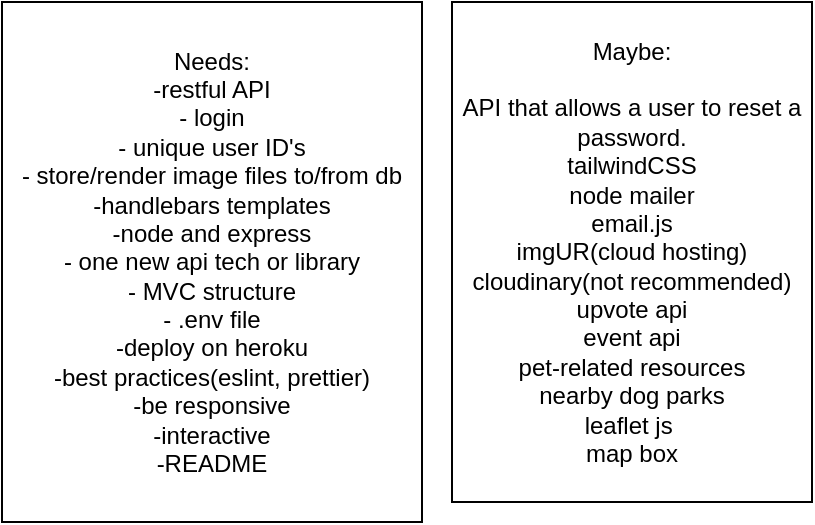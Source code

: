 <mxfile>
    <diagram id="H-Xk3k1YOWCcV0c82pGs" name="Page-1">
        <mxGraphModel dx="796" dy="540" grid="1" gridSize="10" guides="1" tooltips="1" connect="1" arrows="1" fold="1" page="1" pageScale="1" pageWidth="850" pageHeight="1100" math="0" shadow="0">
            <root>
                <mxCell id="0"/>
                <mxCell id="1" parent="0"/>
                <mxCell id="2" value="Needs:&lt;br&gt;-restful API&lt;br&gt;- login&lt;br&gt;- unique user ID's&lt;br&gt;- store/render image files to/from db&lt;br&gt;-handlebars templates&lt;br&gt;-node and express&lt;br&gt;- one new api tech or library&lt;br&gt;- MVC structure&lt;br&gt;- .env file&lt;br&gt;-deploy on heroku&lt;br&gt;-best practices(eslint, prettier)&lt;br&gt;-be responsive&lt;br&gt;-interactive&lt;br&gt;-README" style="rounded=0;whiteSpace=wrap;html=1;" parent="1" vertex="1">
                    <mxGeometry x="20" y="5" width="210" height="260" as="geometry"/>
                </mxCell>
                <mxCell id="3" value="Maybe:&lt;br&gt;&lt;br&gt;API that allows a user to reset a password.&lt;br&gt;tailwindCSS&lt;br&gt;node mailer&lt;br&gt;email.js&lt;br&gt;imgUR(cloud hosting)&lt;br&gt;cloudinary(not recommended)&lt;br&gt;upvote api&lt;br&gt;event api&lt;br&gt;pet-related resources&lt;br&gt;nearby dog parks&lt;br&gt;leaflet js&amp;nbsp;&lt;br&gt;map box" style="rounded=0;whiteSpace=wrap;html=1;" parent="1" vertex="1">
                    <mxGeometry x="245" y="5" width="180" height="250" as="geometry"/>
                </mxCell>
            </root>
        </mxGraphModel>
    </diagram>
    <diagram id="1QjXLN4vIg7KYkwwAsSu" name="Page-2">
        <mxGraphModel dx="796" dy="324" grid="1" gridSize="10" guides="1" tooltips="1" connect="1" arrows="1" fold="1" page="1" pageScale="1" pageWidth="850" pageHeight="1100" math="0" shadow="0">
            <root>
                <mxCell id="D4h_o2BqiFLex2grdDVz-0"/>
                <mxCell id="D4h_o2BqiFLex2grdDVz-1" parent="D4h_o2BqiFLex2grdDVz-0"/>
                <mxCell id="D4h_o2BqiFLex2grdDVz-2" value="User:&lt;br&gt;&lt;br&gt;first_name:&lt;br&gt;last_name:&lt;br&gt;email:&lt;br&gt;password:&lt;br&gt;uuid:&lt;br&gt;hasMany(Pet):&lt;br&gt;" style="whiteSpace=wrap;html=1;" parent="D4h_o2BqiFLex2grdDVz-1" vertex="1">
                    <mxGeometry x="10" y="10" width="130" height="190" as="geometry"/>
                </mxCell>
                <mxCell id="D4h_o2BqiFLex2grdDVz-3" value="Pet&lt;br&gt;&lt;br&gt;hasOne(User):&lt;br&gt;name:&lt;br&gt;profilePicture:&lt;br&gt;uuid:&lt;br&gt;hasMany(Post):" style="whiteSpace=wrap;html=1;" parent="D4h_o2BqiFLex2grdDVz-1" vertex="1">
                    <mxGeometry x="150" y="10" width="120" height="190" as="geometry"/>
                </mxCell>
                <mxCell id="D4h_o2BqiFLex2grdDVz-4" value="Post&lt;br&gt;&lt;br&gt;hasOne(Pet):&lt;br&gt;description:&lt;br&gt;picture:&lt;br&gt;time_posted:&lt;br&gt;uuid:&lt;br&gt;hasMany(comments):" style="whiteSpace=wrap;html=1;" parent="D4h_o2BqiFLex2grdDVz-1" vertex="1">
                    <mxGeometry x="280" y="10" width="120" height="190" as="geometry"/>
                </mxCell>
                <mxCell id="D4h_o2BqiFLex2grdDVz-5" value="Comments&lt;br&gt;&lt;br&gt;hasOne(Post):&lt;br&gt;hasOne(User):&lt;br&gt;time_posted:&lt;br&gt;uuid:&lt;br&gt;" style="rounded=0;whiteSpace=wrap;html=1;" parent="D4h_o2BqiFLex2grdDVz-1" vertex="1">
                    <mxGeometry x="410" y="10" width="120" height="190" as="geometry"/>
                </mxCell>
            </root>
        </mxGraphModel>
    </diagram>
    <diagram id="9_JSVZFjx3-Lj_ln8djF" name="front-end">
        <mxGraphModel dx="796" dy="540" grid="1" gridSize="10" guides="1" tooltips="1" connect="1" arrows="1" fold="1" page="1" pageScale="1" pageWidth="850" pageHeight="1100" math="0" shadow="0">
            <root>
                <mxCell id="KSY1Kh2H-J88OaxFjKRX-0"/>
                <mxCell id="KSY1Kh2H-J88OaxFjKRX-1" parent="KSY1Kh2H-J88OaxFjKRX-0"/>
                <mxCell id="J1A_pbrt5wTApEITBI9G-9" style="edgeStyle=none;html=1;entryX=0.5;entryY=0;entryDx=0;entryDy=0;startArrow=none;" edge="1" parent="KSY1Kh2H-J88OaxFjKRX-1" source="J1A_pbrt5wTApEITBI9G-21" target="J1A_pbrt5wTApEITBI9G-4">
                    <mxGeometry relative="1" as="geometry"/>
                </mxCell>
                <mxCell id="J1A_pbrt5wTApEITBI9G-22" value="" style="edgeStyle=none;html=1;" edge="1" parent="KSY1Kh2H-J88OaxFjKRX-1" source="J1A_pbrt5wTApEITBI9G-1" target="J1A_pbrt5wTApEITBI9G-21">
                    <mxGeometry relative="1" as="geometry"/>
                </mxCell>
                <mxCell id="J1A_pbrt5wTApEITBI9G-1" value="client:&lt;br&gt;" style="rounded=0;whiteSpace=wrap;html=1;" vertex="1" parent="KSY1Kh2H-J88OaxFjKRX-1">
                    <mxGeometry x="10" y="10" width="120" height="30" as="geometry"/>
                </mxCell>
                <mxCell id="J1A_pbrt5wTApEITBI9G-6" style="edgeStyle=none;html=1;entryX=0;entryY=0.5;entryDx=0;entryDy=0;" edge="1" parent="KSY1Kh2H-J88OaxFjKRX-1" source="J1A_pbrt5wTApEITBI9G-3">
                    <mxGeometry relative="1" as="geometry">
                        <mxPoint x="160" y="315" as="targetPoint"/>
                    </mxGeometry>
                </mxCell>
                <mxCell id="J1A_pbrt5wTApEITBI9G-28" value="" style="edgeStyle=none;html=1;" edge="1" parent="KSY1Kh2H-J88OaxFjKRX-1" source="J1A_pbrt5wTApEITBI9G-3" target="J1A_pbrt5wTApEITBI9G-27">
                    <mxGeometry relative="1" as="geometry"/>
                </mxCell>
                <mxCell id="J1A_pbrt5wTApEITBI9G-30" value="" style="edgeStyle=none;html=1;" edge="1" parent="KSY1Kh2H-J88OaxFjKRX-1" source="J1A_pbrt5wTApEITBI9G-3" target="J1A_pbrt5wTApEITBI9G-29">
                    <mxGeometry relative="1" as="geometry"/>
                </mxCell>
                <mxCell id="J1A_pbrt5wTApEITBI9G-3" value="login page&lt;br&gt;" style="whiteSpace=wrap;html=1;" vertex="1" parent="KSY1Kh2H-J88OaxFjKRX-1">
                    <mxGeometry x="10" y="290" width="120" height="50" as="geometry"/>
                </mxCell>
                <mxCell id="J1A_pbrt5wTApEITBI9G-13" value="" style="edgeStyle=none;html=1;" edge="1" parent="KSY1Kh2H-J88OaxFjKRX-1" source="J1A_pbrt5wTApEITBI9G-4" target="J1A_pbrt5wTApEITBI9G-12">
                    <mxGeometry relative="1" as="geometry"/>
                </mxCell>
                <mxCell id="J1A_pbrt5wTApEITBI9G-44" value="" style="edgeStyle=none;html=1;" edge="1" parent="KSY1Kh2H-J88OaxFjKRX-1" source="J1A_pbrt5wTApEITBI9G-4" target="J1A_pbrt5wTApEITBI9G-43">
                    <mxGeometry relative="1" as="geometry"/>
                </mxCell>
                <mxCell id="J1A_pbrt5wTApEITBI9G-4" value="browse pets page&lt;br&gt;/pets" style="rounded=0;whiteSpace=wrap;html=1;" vertex="1" parent="KSY1Kh2H-J88OaxFjKRX-1">
                    <mxGeometry x="10" y="140" width="120" height="60" as="geometry"/>
                </mxCell>
                <mxCell id="J1A_pbrt5wTApEITBI9G-14" style="edgeStyle=none;html=1;" edge="1" parent="KSY1Kh2H-J88OaxFjKRX-1" source="J1A_pbrt5wTApEITBI9G-12" target="J1A_pbrt5wTApEITBI9G-3">
                    <mxGeometry relative="1" as="geometry"/>
                </mxCell>
                <mxCell id="J1A_pbrt5wTApEITBI9G-38" value="" style="edgeStyle=none;html=1;" edge="1" parent="KSY1Kh2H-J88OaxFjKRX-1" source="J1A_pbrt5wTApEITBI9G-12" target="J1A_pbrt5wTApEITBI9G-37">
                    <mxGeometry relative="1" as="geometry"/>
                </mxCell>
                <mxCell id="J1A_pbrt5wTApEITBI9G-12" value="login" style="ellipse;whiteSpace=wrap;html=1;rounded=0;" vertex="1" parent="KSY1Kh2H-J88OaxFjKRX-1">
                    <mxGeometry x="25" y="220" width="85" height="45" as="geometry"/>
                </mxCell>
                <mxCell id="J1A_pbrt5wTApEITBI9G-21" value="defaults to browse pets" style="ellipse;whiteSpace=wrap;html=1;rounded=0;" vertex="1" parent="KSY1Kh2H-J88OaxFjKRX-1">
                    <mxGeometry x="10" y="60" width="120" height="50" as="geometry"/>
                </mxCell>
                <mxCell id="J1A_pbrt5wTApEITBI9G-23" value="" style="edgeStyle=none;html=1;entryX=0.5;entryY=0;entryDx=0;entryDy=0;endArrow=none;" edge="1" parent="KSY1Kh2H-J88OaxFjKRX-1" source="J1A_pbrt5wTApEITBI9G-1" target="J1A_pbrt5wTApEITBI9G-21">
                    <mxGeometry relative="1" as="geometry">
                        <mxPoint x="70" y="40" as="sourcePoint"/>
                        <mxPoint x="70" y="140" as="targetPoint"/>
                    </mxGeometry>
                </mxCell>
                <mxCell id="J1A_pbrt5wTApEITBI9G-40" value="" style="edgeStyle=none;html=1;" edge="1" parent="KSY1Kh2H-J88OaxFjKRX-1" source="J1A_pbrt5wTApEITBI9G-25" target="J1A_pbrt5wTApEITBI9G-39">
                    <mxGeometry relative="1" as="geometry"/>
                </mxCell>
                <mxCell id="J1A_pbrt5wTApEITBI9G-25" value="&lt;br&gt;&lt;br&gt;&lt;span style=&quot;color: rgb(240 , 240 , 240) ; font-family: &amp;#34;helvetica&amp;#34; ; font-size: 12px ; font-style: normal ; font-weight: 400 ; letter-spacing: normal ; text-align: center ; text-indent: 0px ; text-transform: none ; word-spacing: 0px ; background-color: rgb(42 , 42 , 42) ; display: inline ; float: none&quot;&gt;successful login&lt;/span&gt;&lt;br style=&quot;color: rgb(240 , 240 , 240) ; font-family: &amp;#34;helvetica&amp;#34; ; font-size: 12px ; font-style: normal ; font-weight: 400 ; letter-spacing: normal ; text-align: center ; text-indent: 0px ; text-transform: none ; word-spacing: 0px ; background-color: rgb(42 , 42 , 42)&quot;&gt;&lt;br&gt;" style="ellipse;whiteSpace=wrap;html=1;rounded=0;" vertex="1" parent="KSY1Kh2H-J88OaxFjKRX-1">
                    <mxGeometry x="310" y="285" width="120" height="60" as="geometry"/>
                </mxCell>
                <mxCell id="J1A_pbrt5wTApEITBI9G-32" style="edgeStyle=none;html=1;exitX=1;exitY=0.5;exitDx=0;exitDy=0;entryX=0;entryY=0.5;entryDx=0;entryDy=0;" edge="1" parent="KSY1Kh2H-J88OaxFjKRX-1" source="J1A_pbrt5wTApEITBI9G-27" target="J1A_pbrt5wTApEITBI9G-25">
                    <mxGeometry relative="1" as="geometry"/>
                </mxCell>
                <mxCell id="J1A_pbrt5wTApEITBI9G-34" value="" style="edgeStyle=none;html=1;" edge="1" parent="KSY1Kh2H-J88OaxFjKRX-1" source="J1A_pbrt5wTApEITBI9G-27" target="J1A_pbrt5wTApEITBI9G-33">
                    <mxGeometry relative="1" as="geometry"/>
                </mxCell>
                <mxCell id="J1A_pbrt5wTApEITBI9G-27" value="&#10;&#10;&lt;span style=&quot;color: rgb(240, 240, 240); font-family: helvetica; font-size: 12px; font-style: normal; font-weight: 400; letter-spacing: normal; text-align: center; text-indent: 0px; text-transform: none; word-spacing: 0px; background-color: rgb(42, 42, 42); display: inline; float: none;&quot;&gt;submit&lt;/span&gt;&lt;br style=&quot;color: rgb(240, 240, 240); font-family: helvetica; font-size: 12px; font-style: normal; font-weight: 400; letter-spacing: normal; text-align: center; text-indent: 0px; text-transform: none; word-spacing: 0px; background-color: rgb(42, 42, 42);&quot;&gt;&lt;span style=&quot;color: rgb(240, 240, 240); font-family: helvetica; font-size: 12px; font-style: normal; font-weight: 400; letter-spacing: normal; text-align: center; text-indent: 0px; text-transform: none; word-spacing: 0px; background-color: rgb(42, 42, 42); display: inline; float: none;&quot;&gt;username/pw req&lt;/span&gt;&#10;&#10;" style="ellipse;whiteSpace=wrap;html=1;" vertex="1" parent="KSY1Kh2H-J88OaxFjKRX-1">
                    <mxGeometry x="160" y="285" width="120" height="60" as="geometry"/>
                </mxCell>
                <mxCell id="J1A_pbrt5wTApEITBI9G-29" value="&#10;&#10;&lt;span style=&quot;color: rgb(240, 240, 240); font-family: helvetica; font-size: 12px; font-style: normal; font-weight: 400; letter-spacing: normal; text-align: center; text-indent: 0px; text-transform: none; word-spacing: 0px; background-color: rgb(42, 42, 42); display: inline; float: none;&quot;&gt;request password reset&lt;/span&gt;&#10;&#10;" style="ellipse;whiteSpace=wrap;html=1;" vertex="1" parent="KSY1Kh2H-J88OaxFjKRX-1">
                    <mxGeometry x="10" y="360" width="120" height="60" as="geometry"/>
                </mxCell>
                <mxCell id="J1A_pbrt5wTApEITBI9G-35" style="edgeStyle=none;html=1;entryX=1;entryY=0;entryDx=0;entryDy=0;" edge="1" parent="KSY1Kh2H-J88OaxFjKRX-1" source="J1A_pbrt5wTApEITBI9G-33" target="J1A_pbrt5wTApEITBI9G-3">
                    <mxGeometry relative="1" as="geometry"/>
                </mxCell>
                <mxCell id="J1A_pbrt5wTApEITBI9G-33" value="unsuccessful attempt" style="ellipse;whiteSpace=wrap;html=1;" vertex="1" parent="KSY1Kh2H-J88OaxFjKRX-1">
                    <mxGeometry x="160" y="212.5" width="120" height="57.5" as="geometry"/>
                </mxCell>
                <mxCell id="J1A_pbrt5wTApEITBI9G-41" value="" style="edgeStyle=none;html=1;" edge="1" parent="KSY1Kh2H-J88OaxFjKRX-1" source="J1A_pbrt5wTApEITBI9G-37" target="J1A_pbrt5wTApEITBI9G-39">
                    <mxGeometry relative="1" as="geometry"/>
                </mxCell>
                <mxCell id="J1A_pbrt5wTApEITBI9G-37" value="user logged in" style="ellipse;whiteSpace=wrap;html=1;rounded=0;" vertex="1" parent="KSY1Kh2H-J88OaxFjKRX-1">
                    <mxGeometry x="160" y="140" width="120" height="60" as="geometry"/>
                </mxCell>
                <mxCell id="J1A_pbrt5wTApEITBI9G-50" style="edgeStyle=none;html=1;" edge="1" parent="KSY1Kh2H-J88OaxFjKRX-1" source="J1A_pbrt5wTApEITBI9G-39" target="J1A_pbrt5wTApEITBI9G-47">
                    <mxGeometry relative="1" as="geometry"/>
                </mxCell>
                <mxCell id="J1A_pbrt5wTApEITBI9G-51" style="edgeStyle=none;html=1;exitX=0;exitY=0;exitDx=0;exitDy=0;" edge="1" parent="KSY1Kh2H-J88OaxFjKRX-1" source="J1A_pbrt5wTApEITBI9G-39" target="J1A_pbrt5wTApEITBI9G-43">
                    <mxGeometry relative="1" as="geometry"/>
                </mxCell>
                <mxCell id="J1A_pbrt5wTApEITBI9G-39" value="dashboard page" style="whiteSpace=wrap;html=1;rounded=0;" vertex="1" parent="KSY1Kh2H-J88OaxFjKRX-1">
                    <mxGeometry x="310" y="145" width="120" height="60" as="geometry"/>
                </mxCell>
                <mxCell id="J1A_pbrt5wTApEITBI9G-46" value="" style="edgeStyle=none;html=1;" edge="1" parent="KSY1Kh2H-J88OaxFjKRX-1" source="J1A_pbrt5wTApEITBI9G-43" target="J1A_pbrt5wTApEITBI9G-45">
                    <mxGeometry relative="1" as="geometry"/>
                </mxCell>
                <mxCell id="J1A_pbrt5wTApEITBI9G-43" value="view" style="ellipse;whiteSpace=wrap;html=1;rounded=0;" vertex="1" parent="KSY1Kh2H-J88OaxFjKRX-1">
                    <mxGeometry x="160" y="55" width="120" height="60" as="geometry"/>
                </mxCell>
                <mxCell id="J1A_pbrt5wTApEITBI9G-48" value="" style="edgeStyle=none;html=1;" edge="1" parent="KSY1Kh2H-J88OaxFjKRX-1" source="J1A_pbrt5wTApEITBI9G-45" target="J1A_pbrt5wTApEITBI9G-47">
                    <mxGeometry relative="1" as="geometry"/>
                </mxCell>
                <mxCell id="J1A_pbrt5wTApEITBI9G-45" value="pet/:id page" style="whiteSpace=wrap;html=1;rounded=0;" vertex="1" parent="KSY1Kh2H-J88OaxFjKRX-1">
                    <mxGeometry x="310" y="55" width="120" height="60" as="geometry"/>
                </mxCell>
                <mxCell id="J1A_pbrt5wTApEITBI9G-49" style="edgeStyle=none;html=1;entryX=1;entryY=0;entryDx=0;entryDy=0;" edge="1" parent="KSY1Kh2H-J88OaxFjKRX-1" source="J1A_pbrt5wTApEITBI9G-47" target="J1A_pbrt5wTApEITBI9G-45">
                    <mxGeometry relative="1" as="geometry"/>
                </mxCell>
                <mxCell id="J1A_pbrt5wTApEITBI9G-47" value="post" style="ellipse;whiteSpace=wrap;html=1;rounded=0;" vertex="1" parent="KSY1Kh2H-J88OaxFjKRX-1">
                    <mxGeometry x="510" y="55" width="120" height="60" as="geometry"/>
                </mxCell>
                <mxCell id="J1A_pbrt5wTApEITBI9G-53" value="nav options:&amp;nbsp; browse pets, dashboard, login, park finder" style="rounded=0;whiteSpace=wrap;html=1;" vertex="1" parent="KSY1Kh2H-J88OaxFjKRX-1">
                    <mxGeometry x="160" y="370" width="350" height="60" as="geometry"/>
                </mxCell>
                <mxCell id="J1A_pbrt5wTApEITBI9G-54" value="park finder page" style="whiteSpace=wrap;html=1;" vertex="1" parent="KSY1Kh2H-J88OaxFjKRX-1">
                    <mxGeometry x="440" y="220" width="120" height="60" as="geometry"/>
                </mxCell>
            </root>
        </mxGraphModel>
    </diagram>
</mxfile>